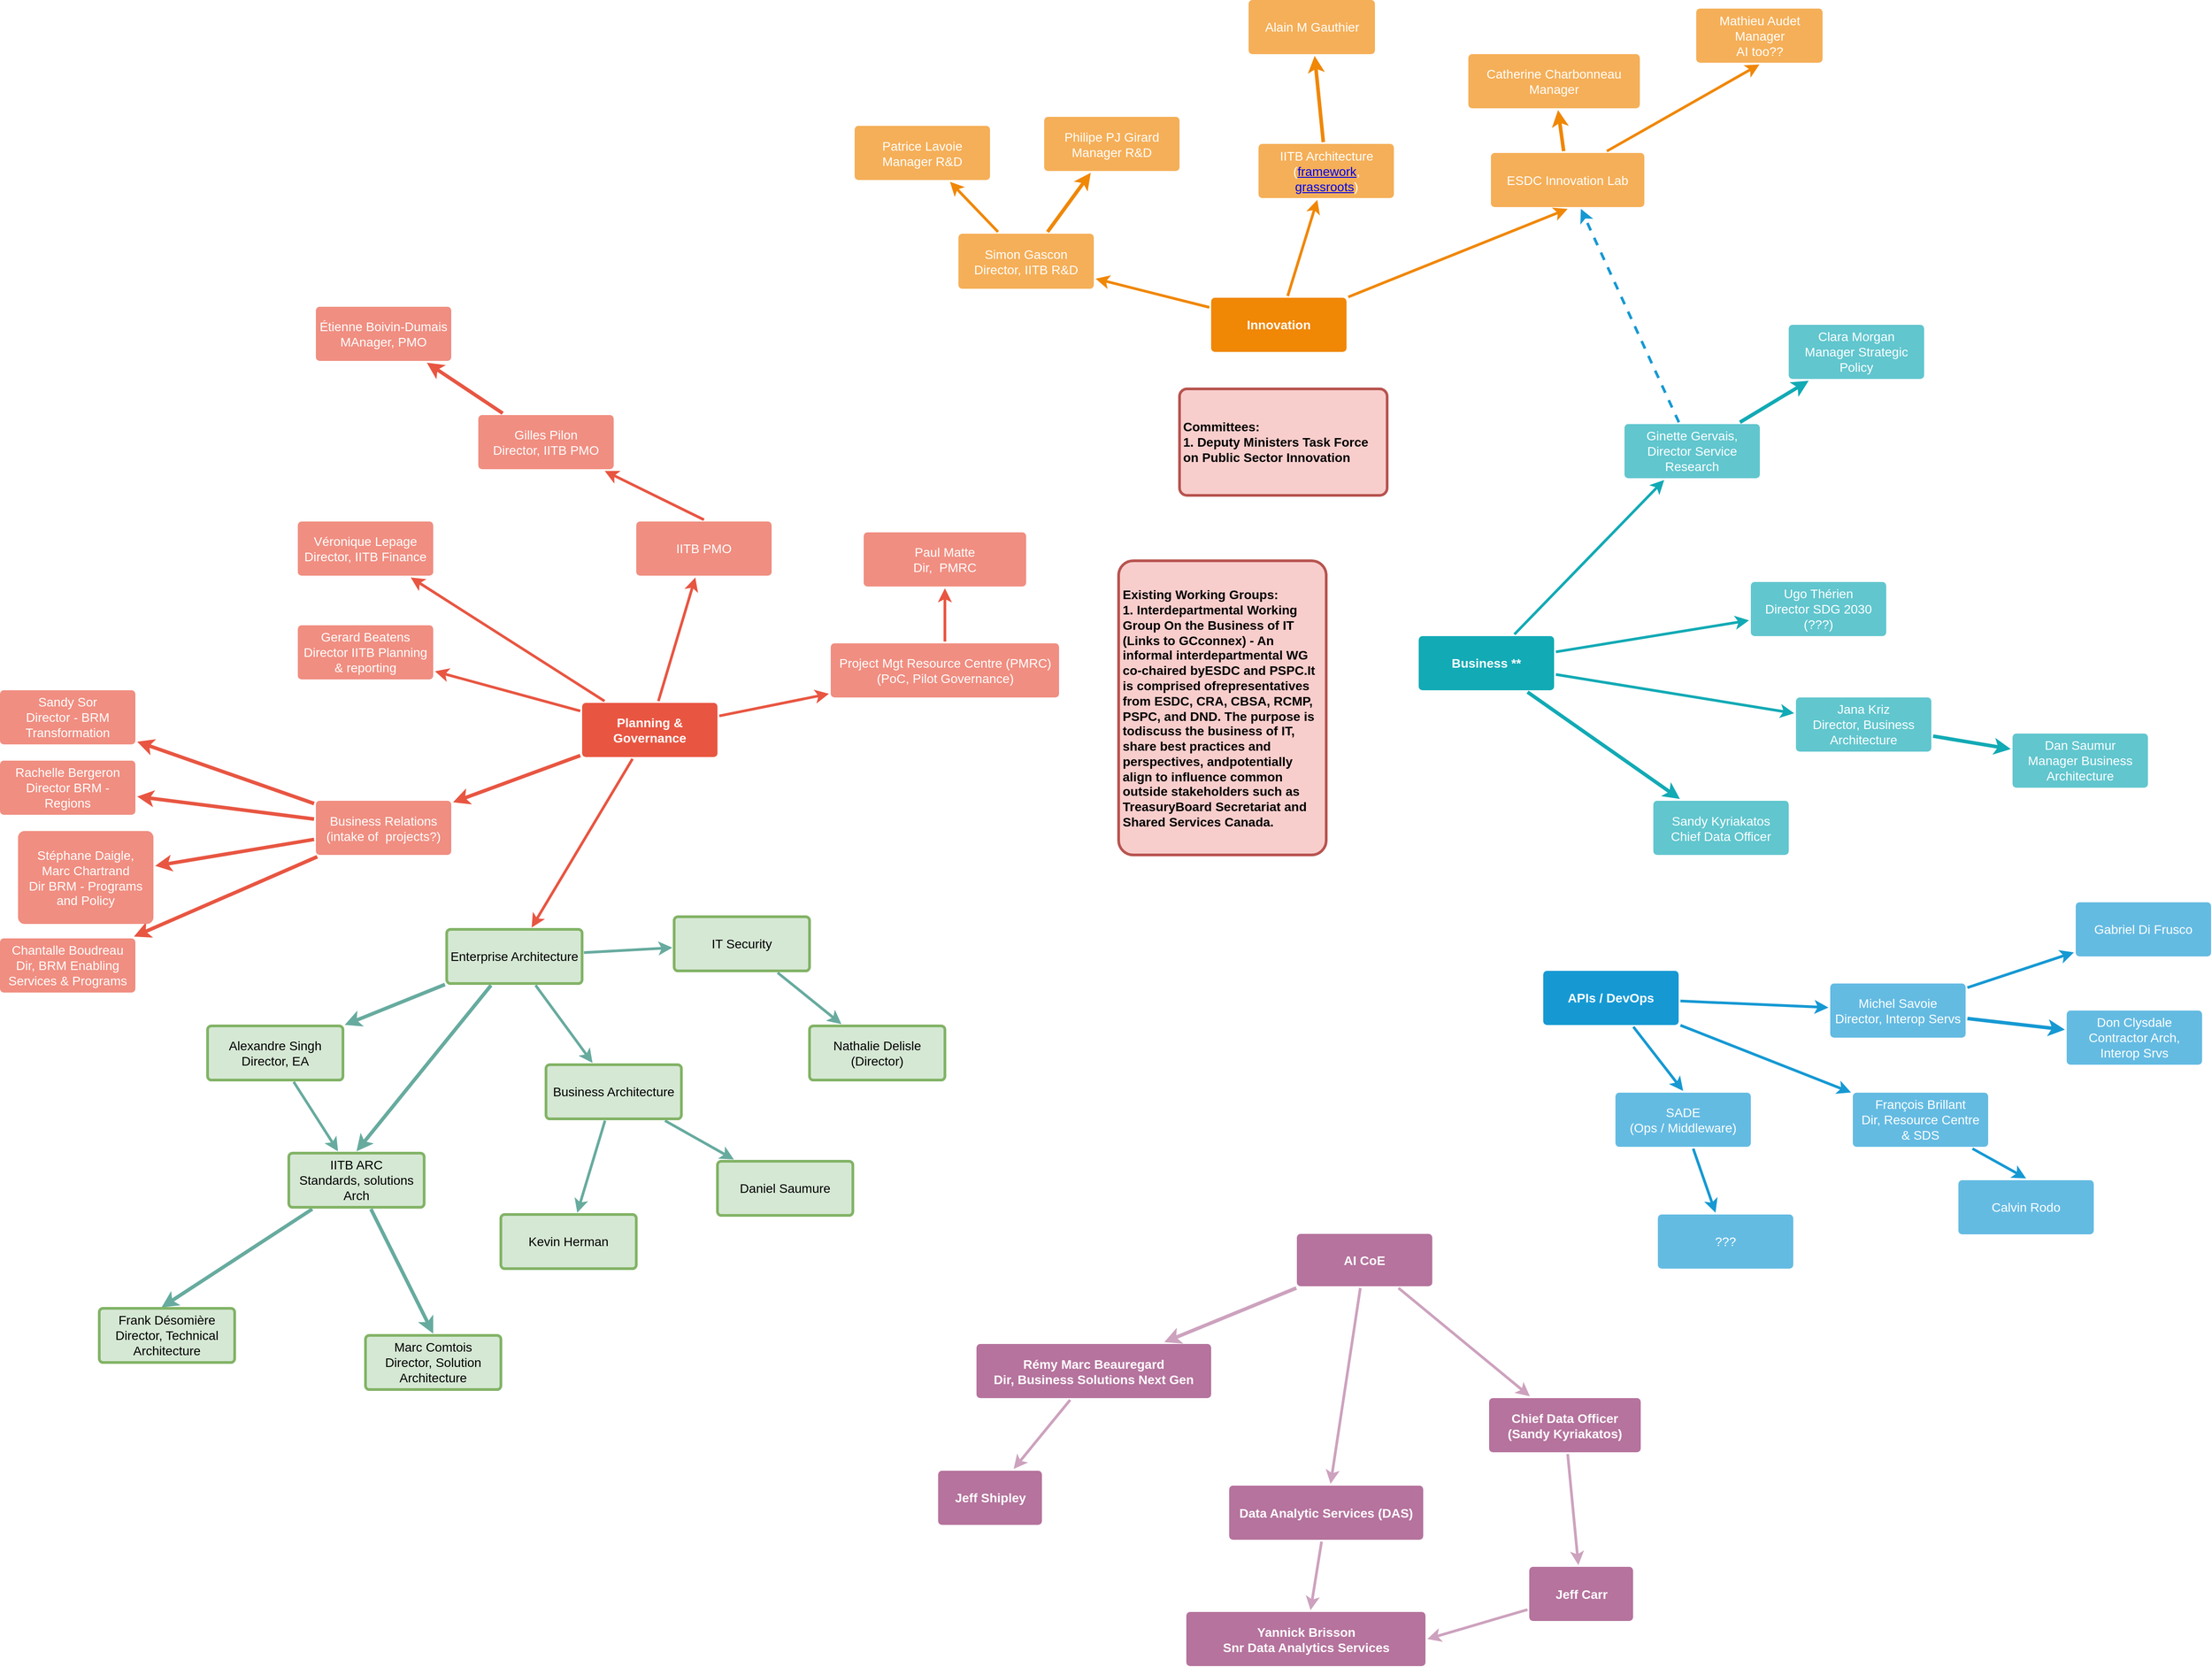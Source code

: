 <mxfile version="10.8.1" type="github"><diagram id="6a731a19-8d31-9384-78a2-239565b7b9f0" name="Page-1"><mxGraphModel dx="3028" dy="1855" grid="1" gridSize="10" guides="1" tooltips="1" connect="1" arrows="1" fold="1" page="1" pageScale="1" pageWidth="1169" pageHeight="827" background="#ffffff" math="0" shadow="0"><root><mxCell id="0"/><mxCell id="1" parent="0"/><mxCell id="1750" value="" style="edgeStyle=none;rounded=1;jumpStyle=none;html=1;shadow=0;labelBackgroundColor=none;startArrow=none;startFill=0;jettySize=auto;orthogonalLoop=1;strokeColor=#E85642;strokeWidth=3;fontFamily=Helvetica;fontSize=14;fontColor=#FFFFFF;spacing=5;fontStyle=1;fillColor=#b0e3e6;exitX=0.5;exitY=0;exitDx=0;exitDy=0;" parent="1" source="Ywu22HkFD4KO8fhUVPIa-1791" target="1756" edge="1"><mxGeometry relative="1" as="geometry"/></mxCell><mxCell id="1751" value="" style="edgeStyle=none;rounded=1;jumpStyle=none;html=1;shadow=0;labelBackgroundColor=none;startArrow=none;startFill=0;jettySize=auto;orthogonalLoop=1;strokeColor=#E85642;strokeWidth=3;fontFamily=Helvetica;fontSize=14;fontColor=#FFFFFF;spacing=5;fontStyle=1;fillColor=#b0e3e6;" parent="1" source="1753" target="1755" edge="1"><mxGeometry relative="1" as="geometry"/></mxCell><mxCell id="1752" value="" style="edgeStyle=none;rounded=1;jumpStyle=none;html=1;shadow=0;labelBackgroundColor=none;startArrow=none;startFill=0;jettySize=auto;orthogonalLoop=1;strokeColor=#E85642;strokeWidth=3;fontFamily=Helvetica;fontSize=14;fontColor=#FFFFFF;spacing=5;fontStyle=1;fillColor=#b0e3e6;" parent="1" source="1753" target="1754" edge="1"><mxGeometry relative="1" as="geometry"/></mxCell><mxCell id="_2URDtE2GPWW0D5AAKXx-1793" style="edgeStyle=none;rounded=0;orthogonalLoop=1;jettySize=auto;html=1;strokeColor=#67AB9F;strokeWidth=4;entryX=0.5;entryY=0;entryDx=0;entryDy=0;" parent="1" source="L5cFKykxqs6UgJR6FkI_-1779" target="_2URDtE2GPWW0D5AAKXx-1791" edge="1"><mxGeometry relative="1" as="geometry"><mxPoint x="134.788" y="585.5" as="targetPoint"/></mxGeometry></mxCell><mxCell id="_2URDtE2GPWW0D5AAKXx-1811" style="edgeStyle=none;rounded=0;orthogonalLoop=1;jettySize=auto;html=1;strokeColor=#E85642;strokeWidth=4;" parent="1" source="1753" target="_2URDtE2GPWW0D5AAKXx-1810" edge="1"><mxGeometry relative="1" as="geometry"/></mxCell><mxCell id="Ywu22HkFD4KO8fhUVPIa-1795" style="edgeStyle=none;rounded=0;orthogonalLoop=1;jettySize=auto;html=1;strokeColor=#E85642;strokeWidth=3;" parent="1" source="1753" target="Ywu22HkFD4KO8fhUVPIa-1794" edge="1"><mxGeometry relative="1" as="geometry"/></mxCell><mxCell id="L5cFKykxqs6UgJR6FkI_-1780" style="rounded=0;orthogonalLoop=1;jettySize=auto;html=1;strokeWidth=3;strokeColor=#E85642;" parent="1" source="1753" target="L5cFKykxqs6UgJR6FkI_-1779" edge="1"><mxGeometry relative="1" as="geometry"/></mxCell><mxCell id="1753" value="Planning &amp;amp; Governance" style="rounded=1;whiteSpace=wrap;html=1;shadow=0;labelBackgroundColor=none;strokeColor=none;strokeWidth=3;fillColor=#e85642;fontFamily=Helvetica;fontSize=14;fontColor=#FFFFFF;align=center;spacing=5;fontStyle=1;arcSize=7;perimeterSpacing=2;" parent="1" vertex="1"><mxGeometry x="-155" y="499" width="150" height="60" as="geometry"/></mxCell><mxCell id="1754" value="&lt;div&gt;Gerard Beatens&lt;/div&gt;&lt;div&gt;Director IITB Planning &amp;amp; reporting&lt;br&gt;&lt;/div&gt;" style="rounded=1;whiteSpace=wrap;html=1;shadow=0;labelBackgroundColor=none;strokeColor=none;strokeWidth=3;fillColor=#f08e81;fontFamily=Helvetica;fontSize=14;fontColor=#FFFFFF;align=center;spacing=5;fontStyle=0;arcSize=7;perimeterSpacing=2;" parent="1" vertex="1"><mxGeometry x="-470" y="413" width="150" height="60" as="geometry"/></mxCell><mxCell id="1755" value="&lt;div&gt;Véronique Lepage&lt;/div&gt;&lt;div&gt;Director, IITB Finance&lt;br&gt;&lt;/div&gt;" style="rounded=1;whiteSpace=wrap;html=1;shadow=0;labelBackgroundColor=none;strokeColor=none;strokeWidth=3;fillColor=#f08e81;fontFamily=Helvetica;fontSize=14;fontColor=#FFFFFF;align=center;spacing=5;fontStyle=0;arcSize=7;perimeterSpacing=2;" parent="1" vertex="1"><mxGeometry x="-470" y="298" width="150" height="60" as="geometry"/></mxCell><mxCell id="_2URDtE2GPWW0D5AAKXx-1803" style="edgeStyle=none;rounded=0;orthogonalLoop=1;jettySize=auto;html=1;strokeColor=#E85642;strokeWidth=4;" parent="1" source="1756" target="_2URDtE2GPWW0D5AAKXx-1802" edge="1"><mxGeometry relative="1" as="geometry"/></mxCell><mxCell id="1756" value="&lt;div&gt;Gilles Pilon&lt;/div&gt;&lt;div&gt;Director, IITB PMO&lt;br&gt;&lt;/div&gt;" style="rounded=1;whiteSpace=wrap;html=1;shadow=0;labelBackgroundColor=none;strokeColor=none;strokeWidth=3;fillColor=#f08e81;fontFamily=Helvetica;fontSize=14;fontColor=#FFFFFF;align=center;spacing=5;fontStyle=0;arcSize=7;perimeterSpacing=2;" parent="1" vertex="1"><mxGeometry x="-270" y="180" width="150" height="60" as="geometry"/></mxCell><mxCell id="1757" value="" style="edgeStyle=none;rounded=0;jumpStyle=none;html=1;shadow=0;labelBackgroundColor=none;startArrow=none;startFill=0;endArrow=classic;endFill=1;jettySize=auto;orthogonalLoop=1;strokeColor=#1699D3;strokeWidth=3;fontFamily=Helvetica;fontSize=14;fontColor=#FFFFFF;spacing=5;" parent="1" source="1760" target="1763" edge="1"><mxGeometry relative="1" as="geometry"/></mxCell><mxCell id="Ywu22HkFD4KO8fhUVPIa-1804" style="edgeStyle=none;rounded=0;orthogonalLoop=1;jettySize=auto;html=1;strokeColor=#1699D3;strokeWidth=3;" parent="1" source="1760" target="Ywu22HkFD4KO8fhUVPIa-1801" edge="1"><mxGeometry relative="1" as="geometry"/></mxCell><mxCell id="Ywu22HkFD4KO8fhUVPIa-1810" style="edgeStyle=none;rounded=0;orthogonalLoop=1;jettySize=auto;html=1;entryX=0.5;entryY=0;entryDx=0;entryDy=0;strokeColor=#1699D3;strokeWidth=3;" parent="1" source="1760" target="Ywu22HkFD4KO8fhUVPIa-1808" edge="1"><mxGeometry relative="1" as="geometry"/></mxCell><mxCell id="1760" value="APIs / DevOps" style="rounded=1;whiteSpace=wrap;html=1;shadow=0;labelBackgroundColor=none;strokeColor=none;strokeWidth=3;fillColor=#1699d3;fontFamily=Helvetica;fontSize=14;fontColor=#FFFFFF;align=center;spacing=5;fontStyle=1;arcSize=7;perimeterSpacing=2;" parent="1" vertex="1"><mxGeometry x="910" y="796" width="150" height="60" as="geometry"/></mxCell><mxCell id="_2URDtE2GPWW0D5AAKXx-1805" style="edgeStyle=none;rounded=0;orthogonalLoop=1;jettySize=auto;html=1;strokeColor=#1699D3;strokeWidth=4;" parent="1" source="1763" target="_2URDtE2GPWW0D5AAKXx-1804" edge="1"><mxGeometry relative="1" as="geometry"/></mxCell><mxCell id="I-2qP1F_82-9WxIjoTik-1785" style="edgeStyle=none;rounded=0;orthogonalLoop=1;jettySize=auto;html=1;strokeColor=#1699D3;strokeWidth=3;" parent="1" source="1763" target="I-2qP1F_82-9WxIjoTik-1784" edge="1"><mxGeometry relative="1" as="geometry"/></mxCell><mxCell id="1763" value="&lt;div&gt;Michel Savoie&lt;/div&gt;&lt;div&gt;Director, Interop Servs&lt;br&gt;&lt;/div&gt;" style="rounded=1;whiteSpace=wrap;html=1;shadow=0;labelBackgroundColor=none;strokeColor=none;strokeWidth=3;fillColor=#64bbe2;fontFamily=Helvetica;fontSize=14;fontColor=#FFFFFF;align=center;spacing=5;arcSize=7;perimeterSpacing=2;" parent="1" vertex="1"><mxGeometry x="1228" y="810" width="150" height="60" as="geometry"/></mxCell><mxCell id="1764" value="Innovation" style="rounded=1;whiteSpace=wrap;html=1;shadow=0;labelBackgroundColor=none;strokeColor=none;strokeWidth=3;fillColor=#F08705;fontFamily=Helvetica;fontSize=14;fontColor=#FFFFFF;align=center;spacing=5;fontStyle=1;arcSize=7;perimeterSpacing=2;" parent="1" vertex="1"><mxGeometry x="542" y="50" width="150" height="60" as="geometry"/></mxCell><mxCell id="_2URDtE2GPWW0D5AAKXx-1790" style="edgeStyle=none;rounded=0;orthogonalLoop=1;jettySize=auto;html=1;strokeColor=#f08705;strokeWidth=4;" parent="1" source="1765" target="_2URDtE2GPWW0D5AAKXx-1789" edge="1"><mxGeometry relative="1" as="geometry"/></mxCell><mxCell id="1765" value="&lt;div&gt;IITB Architecture&lt;/div&gt;&lt;div&gt;(&lt;a href=&quot;http://dialogue/grp/TAWS-ATST/Strategy and Asset Managment Services/Projects/Innovation/Innovation-Creating the Climate v14.pptx&quot;&gt;framework&lt;/a&gt;, &lt;a href=&quot;http://dialogue/grp/TAWS-ATST/Strategy and Asset Managment Services/Projects/Innovation/Grass root innovation program.pptx&quot;&gt;grassroots&lt;/a&gt;)&lt;br&gt;&lt;/div&gt;" style="rounded=1;whiteSpace=wrap;html=1;shadow=0;labelBackgroundColor=none;strokeColor=none;strokeWidth=3;fillColor=#f5af58;fontFamily=Helvetica;fontSize=14;fontColor=#FFFFFF;align=center;spacing=5;arcSize=7;perimeterSpacing=2;" parent="1" vertex="1"><mxGeometry x="594.5" y="-120.5" width="150" height="60" as="geometry"/></mxCell><mxCell id="1766" value="" style="edgeStyle=none;rounded=0;jumpStyle=none;html=1;shadow=0;labelBackgroundColor=none;startArrow=none;startFill=0;endArrow=classic;endFill=1;jettySize=auto;orthogonalLoop=1;strokeColor=#F08705;strokeWidth=3;fontFamily=Helvetica;fontSize=14;fontColor=#FFFFFF;spacing=5;" parent="1" source="1764" target="1765" edge="1"><mxGeometry relative="1" as="geometry"/></mxCell><mxCell id="1767" value="&lt;div&gt;Catherine Charbonneau&lt;/div&gt;&lt;div&gt;Manager&lt;br&gt;&lt;/div&gt;" style="rounded=1;whiteSpace=wrap;html=1;shadow=0;labelBackgroundColor=none;strokeColor=none;strokeWidth=3;fillColor=#f5af58;fontFamily=Helvetica;fontSize=14;fontColor=#FFFFFF;align=center;spacing=5;arcSize=7;perimeterSpacing=2;" parent="1" vertex="1"><mxGeometry x="827" y="-220" width="190" height="60" as="geometry"/></mxCell><mxCell id="1768" value="" style="edgeStyle=none;rounded=0;jumpStyle=none;html=1;shadow=0;labelBackgroundColor=none;startArrow=none;startFill=0;endArrow=classic;endFill=1;jettySize=auto;orthogonalLoop=1;strokeColor=#F08705;strokeWidth=3;fontFamily=Helvetica;fontSize=14;fontColor=#FFFFFF;spacing=5;entryX=0.5;entryY=1;entryDx=0;entryDy=0;" parent="1" source="1764" target="_2URDtE2GPWW0D5AAKXx-1787" edge="1"><mxGeometry relative="1" as="geometry"/></mxCell><mxCell id="_2URDtE2GPWW0D5AAKXx-1783" style="rounded=0;orthogonalLoop=1;jettySize=auto;html=1;fillColor=#ffe6cc;strokeColor=#f08705;strokeWidth=3;" parent="1" source="1769" target="_2URDtE2GPWW0D5AAKXx-1780" edge="1"><mxGeometry relative="1" as="geometry"/></mxCell><mxCell id="_2URDtE2GPWW0D5AAKXx-1784" value="" style="rounded=0;orthogonalLoop=1;jettySize=auto;html=1;strokeWidth=4;strokeColor=#f08705;" parent="1" source="1769" target="_2URDtE2GPWW0D5AAKXx-1781" edge="1"><mxGeometry relative="1" as="geometry"/></mxCell><mxCell id="1769" value="&lt;div&gt;Simon Gascon&lt;/div&gt;&lt;div&gt;Director, IITB R&amp;amp;D&lt;br&gt;&lt;/div&gt;" style="rounded=1;whiteSpace=wrap;html=1;shadow=0;labelBackgroundColor=none;strokeColor=none;strokeWidth=3;fillColor=#f5af58;fontFamily=Helvetica;fontSize=14;fontColor=#FFFFFF;align=center;spacing=5;arcSize=7;perimeterSpacing=2;" parent="1" vertex="1"><mxGeometry x="262" y="-21" width="150" height="61" as="geometry"/></mxCell><mxCell id="1770" value="" style="edgeStyle=none;rounded=0;jumpStyle=none;html=1;shadow=0;labelBackgroundColor=none;startArrow=none;startFill=0;endArrow=classic;endFill=1;jettySize=auto;orthogonalLoop=1;strokeColor=#F08705;strokeWidth=3;fontFamily=Helvetica;fontSize=14;fontColor=#FFFFFF;spacing=5;" parent="1" source="1764" target="1769" edge="1"><mxGeometry relative="1" as="geometry"/></mxCell><mxCell id="_2URDtE2GPWW0D5AAKXx-1809" style="edgeStyle=none;rounded=0;orthogonalLoop=1;jettySize=auto;html=1;strokeColor=#12AAB5;strokeWidth=4;" parent="1" source="1771" target="_2URDtE2GPWW0D5AAKXx-1808" edge="1"><mxGeometry relative="1" as="geometry"/></mxCell><mxCell id="1771" value="Business **" style="rounded=1;whiteSpace=wrap;html=1;shadow=0;labelBackgroundColor=none;strokeColor=none;strokeWidth=3;fillColor=#12aab5;fontFamily=Helvetica;fontSize=14;fontColor=#FFFFFF;align=center;spacing=5;fontStyle=1;arcSize=7;perimeterSpacing=2;" parent="1" vertex="1"><mxGeometry x="772" y="425.0" width="150" height="60" as="geometry"/></mxCell><mxCell id="_2URDtE2GPWW0D5AAKXx-1800" style="edgeStyle=none;rounded=0;orthogonalLoop=1;jettySize=auto;html=1;strokeColor=#12AAB5;strokeWidth=4;" parent="1" source="1774" target="_2URDtE2GPWW0D5AAKXx-1799" edge="1"><mxGeometry relative="1" as="geometry"/></mxCell><mxCell id="1774" value="&lt;div&gt;Jana Kriz&lt;/div&gt;&lt;div&gt;Director, Business Architecture&lt;br&gt;&lt;/div&gt;" style="rounded=1;whiteSpace=wrap;html=1;shadow=0;labelBackgroundColor=none;strokeColor=none;strokeWidth=3;fillColor=#61c6ce;fontFamily=Helvetica;fontSize=14;fontColor=#FFFFFF;align=center;spacing=5;fontStyle=0;arcSize=7;perimeterSpacing=2;" parent="1" vertex="1"><mxGeometry x="1190" y="493" width="150" height="60" as="geometry"/></mxCell><mxCell id="1775" value="" style="edgeStyle=none;rounded=1;jumpStyle=none;html=1;shadow=0;labelBackgroundColor=none;startArrow=none;startFill=0;jettySize=auto;orthogonalLoop=1;strokeColor=#12AAB5;strokeWidth=3;fontFamily=Helvetica;fontSize=14;fontColor=#FFFFFF;spacing=5;fontStyle=1;fillColor=#b0e3e6;" parent="1" source="1771" target="1774" edge="1"><mxGeometry relative="1" as="geometry"/></mxCell><mxCell id="_2URDtE2GPWW0D5AAKXx-1807" style="edgeStyle=none;rounded=0;orthogonalLoop=1;jettySize=auto;html=1;strokeColor=#12AAB5;strokeWidth=4;" parent="1" source="1776" target="_2URDtE2GPWW0D5AAKXx-1806" edge="1"><mxGeometry relative="1" as="geometry"><mxPoint x="1501.667" y="341.667" as="targetPoint"/></mxGeometry></mxCell><mxCell id="I-2qP1F_82-9WxIjoTik-1786" style="edgeStyle=none;rounded=0;orthogonalLoop=1;jettySize=auto;html=1;strokeColor=#1699D3;strokeWidth=3;dashed=1;" parent="1" source="1776" target="_2URDtE2GPWW0D5AAKXx-1787" edge="1"><mxGeometry relative="1" as="geometry"/></mxCell><mxCell id="1776" value="Ginette Gervais, Director Service Research" style="rounded=1;whiteSpace=wrap;html=1;shadow=0;labelBackgroundColor=none;strokeColor=none;strokeWidth=3;fillColor=#61c6ce;fontFamily=Helvetica;fontSize=14;fontColor=#FFFFFF;align=center;spacing=5;fontStyle=0;arcSize=7;perimeterSpacing=2;" parent="1" vertex="1"><mxGeometry x="1000" y="190" width="150" height="60" as="geometry"/></mxCell><mxCell id="1777" value="" style="edgeStyle=none;rounded=1;jumpStyle=none;html=1;shadow=0;labelBackgroundColor=none;startArrow=none;startFill=0;jettySize=auto;orthogonalLoop=1;strokeColor=#12AAB5;strokeWidth=3;fontFamily=Helvetica;fontSize=14;fontColor=#FFFFFF;spacing=5;fontStyle=1;fillColor=#b0e3e6;" parent="1" source="1771" target="1776" edge="1"><mxGeometry relative="1" as="geometry"/></mxCell><mxCell id="1778" value="&lt;div&gt;Ugo Thérien&lt;/div&gt;&lt;div&gt;Director SDG 2030 (???)&lt;br&gt;&lt;/div&gt;" style="rounded=1;whiteSpace=wrap;html=1;shadow=0;labelBackgroundColor=none;strokeColor=none;strokeWidth=3;fillColor=#61c6ce;fontFamily=Helvetica;fontSize=14;fontColor=#FFFFFF;align=center;spacing=5;fontStyle=0;arcSize=7;perimeterSpacing=2;" parent="1" vertex="1"><mxGeometry x="1140" y="365" width="150" height="60" as="geometry"/></mxCell><mxCell id="1779" value="" style="edgeStyle=none;rounded=1;jumpStyle=none;html=1;shadow=0;labelBackgroundColor=none;startArrow=none;startFill=0;jettySize=auto;orthogonalLoop=1;strokeColor=#12AAB5;strokeWidth=3;fontFamily=Helvetica;fontSize=14;fontColor=#FFFFFF;spacing=5;fontStyle=1;fillColor=#b0e3e6;" parent="1" source="1771" target="1778" edge="1"><mxGeometry relative="1" as="geometry"/></mxCell><mxCell id="_2URDtE2GPWW0D5AAKXx-1780" value="&lt;div&gt;Patrice Lavoie&lt;/div&gt;&lt;div&gt;Manager R&amp;amp;D&lt;br&gt;&lt;/div&gt;" style="rounded=1;whiteSpace=wrap;html=1;shadow=0;labelBackgroundColor=none;strokeColor=none;strokeWidth=3;fillColor=#f5af58;fontFamily=Helvetica;fontSize=14;fontColor=#FFFFFF;align=center;spacing=5;arcSize=7;perimeterSpacing=2;" parent="1" vertex="1"><mxGeometry x="147" y="-140.5" width="150" height="60" as="geometry"/></mxCell><mxCell id="_2URDtE2GPWW0D5AAKXx-1781" value="&lt;div&gt;Philipe PJ Girard&lt;/div&gt;&lt;div&gt;Manager R&amp;amp;D&lt;br&gt;&lt;/div&gt;" style="rounded=1;whiteSpace=wrap;html=1;shadow=0;labelBackgroundColor=none;strokeColor=none;strokeWidth=3;fillColor=#f5af58;fontFamily=Helvetica;fontSize=14;fontColor=#FFFFFF;align=center;spacing=5;arcSize=7;perimeterSpacing=2;" parent="1" vertex="1"><mxGeometry x="357" y="-150.5" width="150" height="60" as="geometry"/></mxCell><mxCell id="_2URDtE2GPWW0D5AAKXx-1785" value="&lt;div&gt;Mathieu Audet&lt;/div&gt;&lt;div&gt;Manager&lt;/div&gt;&lt;div&gt;AI too??&lt;br&gt;&lt;/div&gt;" style="rounded=1;whiteSpace=wrap;html=1;shadow=0;labelBackgroundColor=none;strokeColor=none;strokeWidth=3;fillColor=#f5af58;fontFamily=Helvetica;fontSize=14;fontColor=#FFFFFF;align=center;spacing=5;arcSize=7;perimeterSpacing=2;" parent="1" vertex="1"><mxGeometry x="1079.5" y="-270.5" width="140" height="60" as="geometry"/></mxCell><mxCell id="_2URDtE2GPWW0D5AAKXx-1786" value="" style="edgeStyle=none;rounded=0;jumpStyle=none;html=1;shadow=0;labelBackgroundColor=none;startArrow=none;startFill=0;endArrow=classic;endFill=1;jettySize=auto;orthogonalLoop=1;strokeColor=#F08705;strokeWidth=3;fontFamily=Helvetica;fontSize=14;fontColor=#FFFFFF;spacing=5;entryX=0.5;entryY=1;entryDx=0;entryDy=0;exitX=0.75;exitY=0;exitDx=0;exitDy=0;" parent="1" source="_2URDtE2GPWW0D5AAKXx-1787" target="_2URDtE2GPWW0D5AAKXx-1785" edge="1"><mxGeometry relative="1" as="geometry"><mxPoint x="732.249" y="48" as="sourcePoint"/><mxPoint x="756.751" y="-28.5" as="targetPoint"/></mxGeometry></mxCell><mxCell id="_2URDtE2GPWW0D5AAKXx-1788" style="edgeStyle=none;rounded=0;orthogonalLoop=1;jettySize=auto;html=1;strokeColor=#f08705;strokeWidth=4;" parent="1" source="_2URDtE2GPWW0D5AAKXx-1787" target="1767" edge="1"><mxGeometry relative="1" as="geometry"/></mxCell><mxCell id="_2URDtE2GPWW0D5AAKXx-1787" value="ESDC Innovation Lab" style="rounded=1;whiteSpace=wrap;html=1;shadow=0;labelBackgroundColor=none;strokeColor=none;strokeWidth=3;fillColor=#f5af58;fontFamily=Helvetica;fontSize=14;fontColor=#FFFFFF;align=center;spacing=5;arcSize=7;perimeterSpacing=2;" parent="1" vertex="1"><mxGeometry x="852" y="-110.5" width="170" height="60" as="geometry"/></mxCell><mxCell id="_2URDtE2GPWW0D5AAKXx-1789" value="Alain M Gauthier" style="rounded=1;whiteSpace=wrap;html=1;shadow=0;labelBackgroundColor=none;strokeColor=none;strokeWidth=3;fillColor=#f5af58;fontFamily=Helvetica;fontSize=14;fontColor=#FFFFFF;align=center;spacing=5;arcSize=7;perimeterSpacing=2;" parent="1" vertex="1"><mxGeometry x="583.5" y="-280" width="140" height="60" as="geometry"/></mxCell><mxCell id="_2URDtE2GPWW0D5AAKXx-1794" style="edgeStyle=none;rounded=0;orthogonalLoop=1;jettySize=auto;html=1;entryX=0.461;entryY=0.016;entryDx=0;entryDy=0;entryPerimeter=0;strokeColor=#67AB9F;strokeWidth=4;" parent="1" source="_2URDtE2GPWW0D5AAKXx-1791" target="_2URDtE2GPWW0D5AAKXx-1792" edge="1"><mxGeometry relative="1" as="geometry"><mxPoint x="104.886" y="649.5" as="sourcePoint"/></mxGeometry></mxCell><mxCell id="_2URDtE2GPWW0D5AAKXx-1796" style="edgeStyle=none;rounded=0;orthogonalLoop=1;jettySize=auto;html=1;entryX=0.5;entryY=0;entryDx=0;entryDy=0;strokeColor=#67AB9F;strokeWidth=4;" parent="1" source="_2URDtE2GPWW0D5AAKXx-1791" target="_2URDtE2GPWW0D5AAKXx-1795" edge="1"><mxGeometry relative="1" as="geometry"/></mxCell><mxCell id="_2URDtE2GPWW0D5AAKXx-1798" style="edgeStyle=none;rounded=0;orthogonalLoop=1;jettySize=auto;html=1;strokeColor=#67AB9F;strokeWidth=4;" parent="1" source="L5cFKykxqs6UgJR6FkI_-1779" target="_2URDtE2GPWW0D5AAKXx-1797" edge="1"><mxGeometry relative="1" as="geometry"/></mxCell><mxCell id="_2URDtE2GPWW0D5AAKXx-1791" value="&lt;div&gt;IITB ARC&lt;/div&gt;&lt;div&gt;Standards, solutions Arch&lt;br&gt;&lt;/div&gt;" style="rounded=1;whiteSpace=wrap;html=1;shadow=0;labelBackgroundColor=none;strokeColor=#82b366;strokeWidth=3;fillColor=#d5e8d4;fontFamily=Helvetica;fontSize=14;align=center;spacing=5;fontStyle=0;arcSize=7;perimeterSpacing=2;" parent="1" vertex="1"><mxGeometry x="-480" y="998" width="150" height="60" as="geometry"/></mxCell><mxCell id="_2URDtE2GPWW0D5AAKXx-1792" value="&lt;div&gt;Frank Désomière&lt;/div&gt;&lt;div&gt;Director, Technical Architecture&lt;br&gt;&lt;/div&gt;" style="rounded=1;whiteSpace=wrap;html=1;shadow=0;labelBackgroundColor=none;strokeColor=#82b366;strokeWidth=3;fillColor=#d5e8d4;fontFamily=Helvetica;fontSize=14;align=center;spacing=5;fontStyle=0;arcSize=7;perimeterSpacing=2;" parent="1" vertex="1"><mxGeometry x="-690" y="1170" width="150" height="60" as="geometry"/></mxCell><mxCell id="_2URDtE2GPWW0D5AAKXx-1795" value="&lt;div&gt;Marc Comtois&lt;br&gt;&lt;/div&gt;&lt;div&gt;Director, Solution Architecture&lt;br&gt;&lt;/div&gt;" style="rounded=1;whiteSpace=wrap;html=1;shadow=0;labelBackgroundColor=none;strokeColor=#82b366;strokeWidth=3;fillColor=#d5e8d4;fontFamily=Helvetica;fontSize=14;align=center;spacing=5;fontStyle=0;arcSize=7;perimeterSpacing=2;" parent="1" vertex="1"><mxGeometry x="-395" y="1200" width="150" height="60" as="geometry"/></mxCell><mxCell id="L5cFKykxqs6UgJR6FkI_-1781" style="edgeStyle=none;rounded=0;orthogonalLoop=1;jettySize=auto;html=1;strokeColor=#67AB9F;strokeWidth=3;" parent="1" source="_2URDtE2GPWW0D5AAKXx-1797" target="_2URDtE2GPWW0D5AAKXx-1791" edge="1"><mxGeometry relative="1" as="geometry"/></mxCell><mxCell id="_2URDtE2GPWW0D5AAKXx-1797" value="&lt;div&gt;Alexandre Singh&lt;/div&gt;&lt;div&gt;Director, EA&lt;br&gt;&lt;/div&gt;" style="rounded=1;whiteSpace=wrap;html=1;shadow=0;labelBackgroundColor=none;strokeColor=#82b366;strokeWidth=3;fillColor=#d5e8d4;fontFamily=Helvetica;fontSize=14;align=center;spacing=5;fontStyle=0;arcSize=7;perimeterSpacing=2;" parent="1" vertex="1"><mxGeometry x="-570" y="857" width="150" height="60" as="geometry"/></mxCell><mxCell id="_2URDtE2GPWW0D5AAKXx-1799" value="&lt;div&gt;Dan Saumur&lt;br&gt;&lt;/div&gt;&lt;div&gt;Manager Business Architecture&lt;br&gt;&lt;/div&gt;" style="rounded=1;whiteSpace=wrap;html=1;shadow=0;labelBackgroundColor=none;strokeColor=none;strokeWidth=3;fillColor=#61c6ce;fontFamily=Helvetica;fontSize=14;fontColor=#FFFFFF;align=center;spacing=5;fontStyle=0;arcSize=7;perimeterSpacing=2;" parent="1" vertex="1"><mxGeometry x="1430" y="533" width="150" height="60" as="geometry"/></mxCell><mxCell id="_2URDtE2GPWW0D5AAKXx-1802" value="&lt;div&gt;Étienne Boivin-Dumais&lt;/div&gt;&lt;div&gt;MAnager, PMO&lt;br&gt;&lt;/div&gt;" style="rounded=1;whiteSpace=wrap;html=1;shadow=0;labelBackgroundColor=none;strokeColor=none;strokeWidth=3;fillColor=#f08e81;fontFamily=Helvetica;fontSize=14;fontColor=#FFFFFF;align=center;spacing=5;fontStyle=0;arcSize=7;perimeterSpacing=2;" parent="1" vertex="1"><mxGeometry x="-450" y="60" width="150" height="60" as="geometry"/></mxCell><mxCell id="_2URDtE2GPWW0D5AAKXx-1804" value="&lt;div&gt;Don Clysdale&lt;/div&gt;&lt;div&gt;Contractor Arch, Interop Srvs&lt;br&gt;&lt;/div&gt;" style="rounded=1;whiteSpace=wrap;html=1;shadow=0;labelBackgroundColor=none;strokeColor=none;strokeWidth=3;fillColor=#64bbe2;fontFamily=Helvetica;fontSize=14;fontColor=#FFFFFF;align=center;spacing=5;arcSize=7;perimeterSpacing=2;" parent="1" vertex="1"><mxGeometry x="1490" y="840" width="150" height="60" as="geometry"/></mxCell><mxCell id="_2URDtE2GPWW0D5AAKXx-1806" value="&lt;div&gt;Clara Morgan&lt;/div&gt;&lt;div&gt;Manager Strategic Policy&lt;br&gt;&lt;/div&gt;" style="rounded=1;whiteSpace=wrap;html=1;shadow=0;labelBackgroundColor=none;strokeColor=none;strokeWidth=3;fillColor=#61c6ce;fontFamily=Helvetica;fontSize=14;fontColor=#FFFFFF;align=center;spacing=5;fontStyle=0;arcSize=7;perimeterSpacing=2;" parent="1" vertex="1"><mxGeometry x="1182" y="80" width="150" height="60" as="geometry"/></mxCell><mxCell id="_2URDtE2GPWW0D5AAKXx-1808" value="&lt;div&gt;Sandy Kyriakatos&lt;/div&gt;&lt;div&gt;Chief Data Officer&lt;br&gt;&lt;/div&gt;" style="rounded=1;whiteSpace=wrap;html=1;shadow=0;labelBackgroundColor=none;strokeColor=none;strokeWidth=3;fillColor=#61c6ce;fontFamily=Helvetica;fontSize=14;fontColor=#FFFFFF;align=center;spacing=5;fontStyle=0;arcSize=7;perimeterSpacing=2;" parent="1" vertex="1"><mxGeometry x="1032" y="607.5" width="150" height="60" as="geometry"/></mxCell><mxCell id="_2URDtE2GPWW0D5AAKXx-1813" style="edgeStyle=none;rounded=0;orthogonalLoop=1;jettySize=auto;html=1;strokeColor=#E85642;strokeWidth=4;" parent="1" source="_2URDtE2GPWW0D5AAKXx-1810" target="_2URDtE2GPWW0D5AAKXx-1812" edge="1"><mxGeometry relative="1" as="geometry"/></mxCell><mxCell id="_2URDtE2GPWW0D5AAKXx-1815" style="edgeStyle=none;rounded=0;orthogonalLoop=1;jettySize=auto;html=1;strokeColor=#E85642;strokeWidth=4;" parent="1" source="_2URDtE2GPWW0D5AAKXx-1810" target="_2URDtE2GPWW0D5AAKXx-1814" edge="1"><mxGeometry relative="1" as="geometry"/></mxCell><mxCell id="_2URDtE2GPWW0D5AAKXx-1817" style="edgeStyle=none;rounded=0;orthogonalLoop=1;jettySize=auto;html=1;strokeColor=#E85642;strokeWidth=4;" parent="1" source="_2URDtE2GPWW0D5AAKXx-1810" target="_2URDtE2GPWW0D5AAKXx-1816" edge="1"><mxGeometry relative="1" as="geometry"/></mxCell><mxCell id="_2URDtE2GPWW0D5AAKXx-1819" style="edgeStyle=none;rounded=0;orthogonalLoop=1;jettySize=auto;html=1;strokeColor=#E85642;strokeWidth=4;" parent="1" source="_2URDtE2GPWW0D5AAKXx-1810" target="_2URDtE2GPWW0D5AAKXx-1818" edge="1"><mxGeometry relative="1" as="geometry"/></mxCell><mxCell id="_2URDtE2GPWW0D5AAKXx-1810" value="&lt;div&gt;Business Relations&lt;/div&gt;&lt;div&gt;(intake of&amp;nbsp; projects?)&lt;br&gt;&lt;/div&gt;" style="rounded=1;whiteSpace=wrap;html=1;shadow=0;labelBackgroundColor=none;strokeColor=none;strokeWidth=3;fillColor=#f08e81;fontFamily=Helvetica;fontSize=14;fontColor=#FFFFFF;align=center;spacing=5;fontStyle=0;arcSize=7;perimeterSpacing=2;" parent="1" vertex="1"><mxGeometry x="-450" y="607.5" width="150" height="60" as="geometry"/></mxCell><mxCell id="_2URDtE2GPWW0D5AAKXx-1812" value="&lt;div&gt;Sandy Sor&lt;/div&gt;&lt;div&gt;Director - BRM Transformation&lt;br&gt;&lt;/div&gt;" style="rounded=1;whiteSpace=wrap;html=1;shadow=0;labelBackgroundColor=none;strokeColor=none;strokeWidth=3;fillColor=#f08e81;fontFamily=Helvetica;fontSize=14;fontColor=#FFFFFF;align=center;spacing=5;fontStyle=0;arcSize=7;perimeterSpacing=2;" parent="1" vertex="1"><mxGeometry x="-800" y="485" width="150" height="60" as="geometry"/></mxCell><mxCell id="_2URDtE2GPWW0D5AAKXx-1814" value="&lt;div&gt;Rachelle Bergeron&lt;/div&gt;&lt;div&gt;Director BRM - Regions&lt;br&gt;&lt;/div&gt;" style="rounded=1;whiteSpace=wrap;html=1;shadow=0;labelBackgroundColor=none;strokeColor=none;strokeWidth=3;fillColor=#f08e81;fontFamily=Helvetica;fontSize=14;fontColor=#FFFFFF;align=center;spacing=5;fontStyle=0;arcSize=7;perimeterSpacing=2;" parent="1" vertex="1"><mxGeometry x="-800" y="563" width="150" height="60" as="geometry"/></mxCell><mxCell id="_2URDtE2GPWW0D5AAKXx-1816" value="&lt;div&gt;Stéphane Daigle, Marc Chartrand&lt;/div&gt;&lt;div&gt;Dir BRM - Programs and Policy&lt;br&gt;&lt;/div&gt;" style="rounded=1;whiteSpace=wrap;html=1;shadow=0;labelBackgroundColor=none;strokeColor=none;strokeWidth=3;fillColor=#f08e81;fontFamily=Helvetica;fontSize=14;fontColor=#FFFFFF;align=center;spacing=5;fontStyle=0;arcSize=7;perimeterSpacing=2;" parent="1" vertex="1"><mxGeometry x="-780" y="641" width="150" height="103" as="geometry"/></mxCell><mxCell id="_2URDtE2GPWW0D5AAKXx-1818" value="&lt;div&gt;Chantalle Boudreau&lt;/div&gt;&lt;div&gt;Dir, BRM Enabling Services &amp;amp; Programs&lt;br&gt;&lt;/div&gt;" style="rounded=1;whiteSpace=wrap;html=1;shadow=0;labelBackgroundColor=none;strokeColor=none;strokeWidth=3;fillColor=#f08e81;fontFamily=Helvetica;fontSize=14;fontColor=#FFFFFF;align=center;spacing=5;fontStyle=0;arcSize=7;perimeterSpacing=2;" parent="1" vertex="1"><mxGeometry x="-800" y="760" width="150" height="60" as="geometry"/></mxCell><mxCell id="_2URDtE2GPWW0D5AAKXx-1822" style="edgeStyle=none;rounded=0;orthogonalLoop=1;jettySize=auto;html=1;strokeColor=#CDA2BE;strokeWidth=4;" parent="1" source="_2URDtE2GPWW0D5AAKXx-1820" target="_2URDtE2GPWW0D5AAKXx-1821" edge="1"><mxGeometry relative="1" as="geometry"/></mxCell><mxCell id="Ywu22HkFD4KO8fhUVPIa-1780" style="rounded=0;orthogonalLoop=1;jettySize=auto;html=1;strokeColor=#CDA2BE;strokeWidth=3;" parent="1" source="_2URDtE2GPWW0D5AAKXx-1820" target="Ywu22HkFD4KO8fhUVPIa-1779" edge="1"><mxGeometry relative="1" as="geometry"><mxPoint x="907.982" y="1322" as="targetPoint"/></mxGeometry></mxCell><mxCell id="Ywu22HkFD4KO8fhUVPIa-1787" style="edgeStyle=none;rounded=0;orthogonalLoop=1;jettySize=auto;html=1;strokeColor=#CDA2BE;strokeWidth=3;" parent="1" source="_2URDtE2GPWW0D5AAKXx-1820" target="Ywu22HkFD4KO8fhUVPIa-1786" edge="1"><mxGeometry relative="1" as="geometry"/></mxCell><mxCell id="_2URDtE2GPWW0D5AAKXx-1820" value="AI CoE" style="rounded=1;whiteSpace=wrap;html=1;shadow=0;labelBackgroundColor=none;strokeColor=none;strokeWidth=3;fillColor=#B5739D;fontFamily=Helvetica;fontSize=14;fontColor=#FFFFFF;align=center;spacing=5;fontStyle=1;arcSize=7;perimeterSpacing=2;" parent="1" vertex="1"><mxGeometry x="637" y="1087.5" width="150" height="58" as="geometry"/></mxCell><mxCell id="Ywu22HkFD4KO8fhUVPIa-1784" style="edgeStyle=none;rounded=0;orthogonalLoop=1;jettySize=auto;html=1;strokeColor=#CDA2BE;strokeWidth=3;" parent="1" source="_2URDtE2GPWW0D5AAKXx-1821" target="Ywu22HkFD4KO8fhUVPIa-1783" edge="1"><mxGeometry relative="1" as="geometry"/></mxCell><mxCell id="_2URDtE2GPWW0D5AAKXx-1821" value="&lt;div&gt;Rémy Marc Beauregard&lt;/div&gt;&lt;div&gt;Dir, Business Solutions Next Gen&lt;br&gt;&lt;/div&gt;" style="rounded=1;whiteSpace=wrap;html=1;shadow=0;labelBackgroundColor=none;strokeColor=none;strokeWidth=3;fillColor=#B5739D;fontFamily=Helvetica;fontSize=14;fontColor=#FFFFFF;align=center;spacing=5;fontStyle=1;arcSize=7;perimeterSpacing=2;" parent="1" vertex="1"><mxGeometry x="282" y="1209.5" width="260" height="60" as="geometry"/></mxCell><mxCell id="L5cFKykxqs6UgJR6FkI_-1788" style="edgeStyle=none;rounded=0;orthogonalLoop=1;jettySize=auto;html=1;strokeColor=#CDA2BE;strokeWidth=3;" parent="1" source="Ywu22HkFD4KO8fhUVPIa-1779" target="Ywu22HkFD4KO8fhUVPIa-1781" edge="1"><mxGeometry relative="1" as="geometry"/></mxCell><mxCell id="Ywu22HkFD4KO8fhUVPIa-1779" value="&lt;div&gt;Chief Data Officer&lt;/div&gt;&lt;div&gt;(Sandy Kyriakatos)&lt;br&gt;&lt;/div&gt;" style="rounded=1;whiteSpace=wrap;html=1;shadow=0;labelBackgroundColor=none;strokeColor=none;strokeWidth=3;fillColor=#B5739D;fontFamily=Helvetica;fontSize=14;fontColor=#FFFFFF;align=center;spacing=5;fontStyle=1;arcSize=7;perimeterSpacing=2;" parent="1" vertex="1"><mxGeometry x="850" y="1269.5" width="168" height="60" as="geometry"/></mxCell><mxCell id="Ywu22HkFD4KO8fhUVPIa-1789" style="edgeStyle=none;rounded=0;orthogonalLoop=1;jettySize=auto;html=1;entryX=1;entryY=0.5;entryDx=0;entryDy=0;strokeColor=#CDA2BE;strokeWidth=3;" parent="1" source="Ywu22HkFD4KO8fhUVPIa-1781" target="Ywu22HkFD4KO8fhUVPIa-1785" edge="1"><mxGeometry relative="1" as="geometry"/></mxCell><mxCell id="Ywu22HkFD4KO8fhUVPIa-1781" value="Jeff Carr" style="rounded=1;whiteSpace=wrap;html=1;shadow=0;labelBackgroundColor=none;strokeColor=none;strokeWidth=3;fillColor=#B5739D;fontFamily=Helvetica;fontSize=14;fontColor=#FFFFFF;align=center;spacing=5;fontStyle=1;arcSize=7;perimeterSpacing=2;" parent="1" vertex="1"><mxGeometry x="894.5" y="1456.5" width="115" height="60" as="geometry"/></mxCell><mxCell id="Ywu22HkFD4KO8fhUVPIa-1783" value="Jeff Shipley" style="rounded=1;whiteSpace=wrap;html=1;shadow=0;labelBackgroundColor=none;strokeColor=none;strokeWidth=3;fillColor=#B5739D;fontFamily=Helvetica;fontSize=14;fontColor=#FFFFFF;align=center;spacing=5;fontStyle=1;arcSize=7;perimeterSpacing=2;" parent="1" vertex="1"><mxGeometry x="239.5" y="1350" width="115" height="60" as="geometry"/></mxCell><mxCell id="Ywu22HkFD4KO8fhUVPIa-1785" value="&lt;div&gt;Yannick Brisson&lt;/div&gt;&lt;div&gt;Snr Data Analytics Services&lt;br&gt;&lt;/div&gt;" style="rounded=1;whiteSpace=wrap;html=1;shadow=0;labelBackgroundColor=none;strokeColor=none;strokeWidth=3;fillColor=#B5739D;fontFamily=Helvetica;fontSize=14;fontColor=#FFFFFF;align=center;spacing=5;fontStyle=1;arcSize=7;perimeterSpacing=2;" parent="1" vertex="1"><mxGeometry x="514.5" y="1506.5" width="265" height="60" as="geometry"/></mxCell><mxCell id="Ywu22HkFD4KO8fhUVPIa-1788" style="edgeStyle=none;rounded=0;orthogonalLoop=1;jettySize=auto;html=1;strokeColor=#CDA2BE;strokeWidth=3;" parent="1" source="Ywu22HkFD4KO8fhUVPIa-1786" target="Ywu22HkFD4KO8fhUVPIa-1785" edge="1"><mxGeometry relative="1" as="geometry"/></mxCell><mxCell id="Ywu22HkFD4KO8fhUVPIa-1786" value="Data Analytic Services (DAS)" style="rounded=1;whiteSpace=wrap;html=1;shadow=0;labelBackgroundColor=none;strokeColor=none;strokeWidth=3;fillColor=#B5739D;fontFamily=Helvetica;fontSize=14;fontColor=#FFFFFF;align=center;spacing=5;fontStyle=1;arcSize=7;perimeterSpacing=2;" parent="1" vertex="1"><mxGeometry x="562" y="1366.5" width="215" height="60" as="geometry"/></mxCell><mxCell id="Ywu22HkFD4KO8fhUVPIa-1791" value="IITB PMO" style="rounded=1;whiteSpace=wrap;html=1;shadow=0;labelBackgroundColor=none;strokeColor=none;strokeWidth=3;fillColor=#f08e81;fontFamily=Helvetica;fontSize=14;fontColor=#FFFFFF;align=center;spacing=5;fontStyle=0;arcSize=7;perimeterSpacing=2;" parent="1" vertex="1"><mxGeometry x="-95" y="298" width="150" height="60" as="geometry"/></mxCell><mxCell id="Ywu22HkFD4KO8fhUVPIa-1792" value="" style="edgeStyle=none;rounded=1;jumpStyle=none;html=1;shadow=0;labelBackgroundColor=none;startArrow=none;startFill=0;jettySize=auto;orthogonalLoop=1;strokeColor=#E85642;strokeWidth=3;fontFamily=Helvetica;fontSize=14;fontColor=#FFFFFF;spacing=5;fontStyle=1;fillColor=#b0e3e6;" parent="1" source="1753" target="Ywu22HkFD4KO8fhUVPIa-1791" edge="1"><mxGeometry relative="1" as="geometry"><mxPoint x="277.3" y="461" as="sourcePoint"/><mxPoint x="-75.3" y="272.0" as="targetPoint"/></mxGeometry></mxCell><mxCell id="Ywu22HkFD4KO8fhUVPIa-1797" style="edgeStyle=none;rounded=0;orthogonalLoop=1;jettySize=auto;html=1;strokeColor=#E85642;strokeWidth=3;" parent="1" source="Ywu22HkFD4KO8fhUVPIa-1794" target="Ywu22HkFD4KO8fhUVPIa-1796" edge="1"><mxGeometry relative="1" as="geometry"/></mxCell><mxCell id="Ywu22HkFD4KO8fhUVPIa-1794" value="&lt;div&gt;Project Mgt Resource Centre (PMRC)&lt;br&gt;&lt;/div&gt;&lt;div&gt;(PoC, Pilot Governance)&lt;br&gt;&lt;/div&gt;" style="rounded=1;whiteSpace=wrap;html=1;shadow=0;labelBackgroundColor=none;strokeColor=none;strokeWidth=3;fillColor=#f08e81;fontFamily=Helvetica;fontSize=14;fontColor=#FFFFFF;align=center;spacing=5;fontStyle=0;arcSize=7;perimeterSpacing=2;" parent="1" vertex="1"><mxGeometry x="120.5" y="433" width="253" height="60" as="geometry"/></mxCell><mxCell id="Ywu22HkFD4KO8fhUVPIa-1796" value="&lt;div&gt;Paul Matte&lt;/div&gt;&lt;div&gt;Dir,&amp;nbsp; PMRC&lt;br&gt;&lt;/div&gt;" style="rounded=1;whiteSpace=wrap;html=1;shadow=0;labelBackgroundColor=none;strokeColor=none;strokeWidth=3;fillColor=#f08e81;fontFamily=Helvetica;fontSize=14;fontColor=#FFFFFF;align=center;spacing=5;fontStyle=0;arcSize=7;perimeterSpacing=2;" parent="1" vertex="1"><mxGeometry x="157" y="310" width="180" height="60" as="geometry"/></mxCell><mxCell id="Ywu22HkFD4KO8fhUVPIa-1798" value="Calvin Rodo" style="rounded=1;whiteSpace=wrap;html=1;shadow=0;labelBackgroundColor=none;strokeColor=none;strokeWidth=3;fillColor=#64bbe2;fontFamily=Helvetica;fontSize=14;fontColor=#FFFFFF;align=center;spacing=5;arcSize=7;perimeterSpacing=2;" parent="1" vertex="1"><mxGeometry x="1370" y="1028" width="150" height="60" as="geometry"/></mxCell><mxCell id="Ywu22HkFD4KO8fhUVPIa-1801" value="&lt;div&gt;François Brillant&lt;/div&gt;&lt;div&gt;Dir, Resource Centre &amp;amp; SDS&lt;br&gt;&lt;/div&gt;" style="rounded=1;whiteSpace=wrap;html=1;shadow=0;labelBackgroundColor=none;strokeColor=none;strokeWidth=3;fillColor=#64bbe2;fontFamily=Helvetica;fontSize=14;fontColor=#FFFFFF;align=center;spacing=5;arcSize=7;perimeterSpacing=2;" parent="1" vertex="1"><mxGeometry x="1253" y="931" width="150" height="60" as="geometry"/></mxCell><mxCell id="Ywu22HkFD4KO8fhUVPIa-1803" value="" style="edgeStyle=none;rounded=0;jumpStyle=none;html=1;shadow=0;labelBackgroundColor=none;startArrow=none;startFill=0;endArrow=classic;endFill=1;jettySize=auto;orthogonalLoop=1;strokeColor=#1699D3;strokeWidth=3;fontFamily=Helvetica;fontSize=14;fontColor=#FFFFFF;spacing=5;entryX=0.5;entryY=0;entryDx=0;entryDy=0;" parent="1" source="Ywu22HkFD4KO8fhUVPIa-1801" target="Ywu22HkFD4KO8fhUVPIa-1798" edge="1"><mxGeometry relative="1" as="geometry"><mxPoint x="1072" y="845.68" as="sourcePoint"/><mxPoint x="1268" y="870.32" as="targetPoint"/></mxGeometry></mxCell><mxCell id="Ywu22HkFD4KO8fhUVPIa-1811" style="edgeStyle=none;rounded=0;orthogonalLoop=1;jettySize=auto;html=1;strokeColor=#1699D3;strokeWidth=3;" parent="1" source="Ywu22HkFD4KO8fhUVPIa-1808" target="Ywu22HkFD4KO8fhUVPIa-1809" edge="1"><mxGeometry relative="1" as="geometry"/></mxCell><mxCell id="Ywu22HkFD4KO8fhUVPIa-1808" value="&lt;div&gt;SADE&lt;/div&gt;&lt;div&gt;(Ops / Middleware)&lt;br&gt;&lt;/div&gt;" style="rounded=1;whiteSpace=wrap;html=1;shadow=0;labelBackgroundColor=none;strokeColor=none;strokeWidth=3;fillColor=#64bbe2;fontFamily=Helvetica;fontSize=14;fontColor=#FFFFFF;align=center;spacing=5;arcSize=7;perimeterSpacing=2;" parent="1" vertex="1"><mxGeometry x="990" y="931" width="150" height="60" as="geometry"/></mxCell><mxCell id="Ywu22HkFD4KO8fhUVPIa-1809" value="???" style="rounded=1;whiteSpace=wrap;html=1;shadow=0;labelBackgroundColor=none;strokeColor=none;strokeWidth=3;fillColor=#64bbe2;fontFamily=Helvetica;fontSize=14;fontColor=#FFFFFF;align=center;spacing=5;arcSize=7;perimeterSpacing=2;" parent="1" vertex="1"><mxGeometry x="1037" y="1066" width="150" height="60" as="geometry"/></mxCell><mxCell id="L5cFKykxqs6UgJR6FkI_-1783" style="edgeStyle=none;rounded=0;orthogonalLoop=1;jettySize=auto;html=1;strokeColor=#67AB9F;strokeWidth=3;" parent="1" source="L5cFKykxqs6UgJR6FkI_-1779" target="L5cFKykxqs6UgJR6FkI_-1782" edge="1"><mxGeometry relative="1" as="geometry"/></mxCell><mxCell id="I-2qP1F_82-9WxIjoTik-1782" style="rounded=0;orthogonalLoop=1;jettySize=auto;html=1;strokeColor=#67AB9F;strokeWidth=3;" parent="1" source="L5cFKykxqs6UgJR6FkI_-1779" target="I-2qP1F_82-9WxIjoTik-1779" edge="1"><mxGeometry relative="1" as="geometry"/></mxCell><mxCell id="L5cFKykxqs6UgJR6FkI_-1779" value="Enterprise Architecture" style="rounded=1;whiteSpace=wrap;html=1;shadow=0;labelBackgroundColor=none;strokeColor=#82b366;strokeWidth=3;fillColor=#d5e8d4;fontFamily=Helvetica;fontSize=14;align=center;spacing=5;fontStyle=0;arcSize=7;perimeterSpacing=2;" parent="1" vertex="1"><mxGeometry x="-305" y="750" width="150" height="60" as="geometry"/></mxCell><mxCell id="L5cFKykxqs6UgJR6FkI_-1785" style="edgeStyle=none;rounded=0;orthogonalLoop=1;jettySize=auto;html=1;strokeColor=#67AB9F;strokeWidth=3;" parent="1" source="L5cFKykxqs6UgJR6FkI_-1782" target="L5cFKykxqs6UgJR6FkI_-1784" edge="1"><mxGeometry relative="1" as="geometry"/></mxCell><mxCell id="L5cFKykxqs6UgJR6FkI_-1787" style="edgeStyle=none;rounded=0;orthogonalLoop=1;jettySize=auto;html=1;strokeColor=#67AB9F;strokeWidth=3;" parent="1" source="L5cFKykxqs6UgJR6FkI_-1782" target="L5cFKykxqs6UgJR6FkI_-1786" edge="1"><mxGeometry relative="1" as="geometry"/></mxCell><mxCell id="L5cFKykxqs6UgJR6FkI_-1782" value="Business Architecture" style="rounded=1;whiteSpace=wrap;html=1;shadow=0;labelBackgroundColor=none;strokeColor=#82b366;strokeWidth=3;fillColor=#d5e8d4;fontFamily=Helvetica;fontSize=14;align=center;spacing=5;fontStyle=0;arcSize=7;perimeterSpacing=2;" parent="1" vertex="1"><mxGeometry x="-195" y="900" width="150" height="60" as="geometry"/></mxCell><mxCell id="L5cFKykxqs6UgJR6FkI_-1784" value="Kevin Herman" style="rounded=1;whiteSpace=wrap;html=1;shadow=0;labelBackgroundColor=none;strokeColor=#82b366;strokeWidth=3;fillColor=#d5e8d4;fontFamily=Helvetica;fontSize=14;align=center;spacing=5;fontStyle=0;arcSize=7;perimeterSpacing=2;" parent="1" vertex="1"><mxGeometry x="-245" y="1066" width="150" height="60" as="geometry"/></mxCell><mxCell id="L5cFKykxqs6UgJR6FkI_-1786" value="Daniel Saumure" style="rounded=1;whiteSpace=wrap;html=1;shadow=0;labelBackgroundColor=none;strokeColor=#82b366;strokeWidth=3;fillColor=#d5e8d4;fontFamily=Helvetica;fontSize=14;align=center;spacing=5;fontStyle=0;arcSize=7;perimeterSpacing=2;" parent="1" vertex="1"><mxGeometry x="-5" y="1007" width="150" height="60" as="geometry"/></mxCell><mxCell id="I-2qP1F_82-9WxIjoTik-1783" style="edgeStyle=none;rounded=0;orthogonalLoop=1;jettySize=auto;html=1;strokeColor=#67AB9F;strokeWidth=3;" parent="1" source="I-2qP1F_82-9WxIjoTik-1779" target="I-2qP1F_82-9WxIjoTik-1780" edge="1"><mxGeometry relative="1" as="geometry"/></mxCell><mxCell id="I-2qP1F_82-9WxIjoTik-1779" value="IT Security" style="rounded=1;whiteSpace=wrap;html=1;shadow=0;labelBackgroundColor=none;strokeColor=#82b366;strokeWidth=3;fillColor=#d5e8d4;fontFamily=Helvetica;fontSize=14;align=center;spacing=5;fontStyle=0;arcSize=7;perimeterSpacing=2;" parent="1" vertex="1"><mxGeometry x="-53" y="736" width="150" height="60" as="geometry"/></mxCell><mxCell id="I-2qP1F_82-9WxIjoTik-1780" value="&lt;div&gt;Nathalie Delisle&lt;/div&gt;&lt;div&gt;(Director)&lt;br&gt;&lt;/div&gt;" style="rounded=1;whiteSpace=wrap;html=1;shadow=0;labelBackgroundColor=none;strokeColor=#82b366;strokeWidth=3;fillColor=#d5e8d4;fontFamily=Helvetica;fontSize=14;align=center;spacing=5;fontStyle=0;arcSize=7;perimeterSpacing=2;" parent="1" vertex="1"><mxGeometry x="97" y="857" width="150" height="60" as="geometry"/></mxCell><mxCell id="I-2qP1F_82-9WxIjoTik-1784" value="Gabriel Di Frusco" style="rounded=1;whiteSpace=wrap;html=1;shadow=0;labelBackgroundColor=none;strokeColor=none;strokeWidth=3;fillColor=#64bbe2;fontFamily=Helvetica;fontSize=14;fontColor=#FFFFFF;align=center;spacing=5;arcSize=7;perimeterSpacing=2;" parent="1" vertex="1"><mxGeometry x="1500" y="720" width="150" height="60" as="geometry"/></mxCell><mxCell id="-yXPlLXUN-aVAeVt_G4G-1779" value="&lt;div align=&quot;left&quot;&gt;Committees: &lt;br&gt;&lt;/div&gt;&lt;div align=&quot;left&quot;&gt;1. Deputy Ministers Task Force on Public Sector Innovation&lt;/div&gt;" style="rounded=1;whiteSpace=wrap;html=1;shadow=0;labelBackgroundColor=none;strokeColor=#b85450;strokeWidth=3;fillColor=#f8cecc;fontFamily=Helvetica;fontSize=14;align=center;spacing=5;fontStyle=1;arcSize=7;perimeterSpacing=2;" vertex="1" parent="1"><mxGeometry x="507" y="151" width="230" height="118" as="geometry"/></mxCell><mxCell id="-yXPlLXUN-aVAeVt_G4G-1780" value="&lt;div align=&quot;left&quot;&gt;Existing Working Groups: &lt;br&gt;&lt;/div&gt;&lt;div align=&quot;left&quot;&gt;1. Interdepartmental Working Group On the Business of IT (Links to GCconnex) - &lt;span&gt;An informal interdepartmental WG co-chaired byESDC and PSPC.It is comprised ofrepresentatives from ESDC, CRA, CBSA, RCMP, PSPC, and DND. The purpose is todiscuss the business of IT, share best practices and perspectives, andpotentially align to influence common outside stakeholders such as TreasuryBoard Secretariat and Shared Services Canada.&lt;/span&gt;&lt;/div&gt;" style="rounded=1;whiteSpace=wrap;html=1;shadow=0;labelBackgroundColor=none;strokeColor=#b85450;strokeWidth=3;fillColor=#f8cecc;fontFamily=Helvetica;fontSize=14;align=center;spacing=5;fontStyle=1;arcSize=7;perimeterSpacing=2;" vertex="1" parent="1"><mxGeometry x="439.5" y="341.5" width="230" height="326" as="geometry"/></mxCell></root></mxGraphModel></diagram></mxfile>
